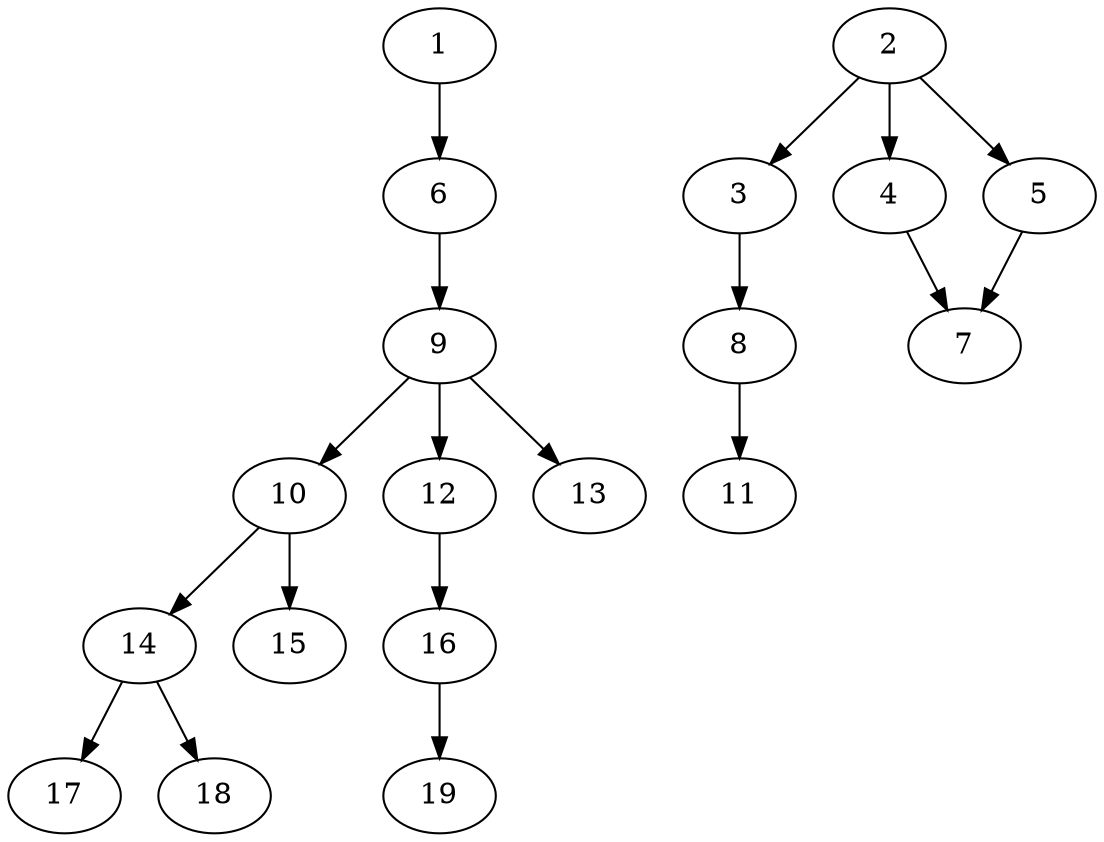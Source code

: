 // DAG (tier=1-easy, mode=data, n=19, ccr=0.309, fat=0.476, density=0.324, regular=0.674, jump=0.096, mindata=1048576, maxdata=8388608)
// DAG automatically generated by daggen at Sun Aug 24 16:33:33 2025
// /home/ermia/Project/Environments/daggen/bin/daggen --dot --ccr 0.309 --fat 0.476 --regular 0.674 --density 0.324 --jump 0.096 --mindata 1048576 --maxdata 8388608 -n 19 
digraph G {
  1 [size="175860181222934112", alpha="0.12", expect_size="87930090611467056"]
  1 -> 6 [size ="78496239976448"]
  2 [size="589902138962126080", alpha="0.14", expect_size="294951069481063040"]
  2 -> 3 [size ="360661901115392"]
  2 -> 4 [size ="360661901115392"]
  2 -> 5 [size ="360661901115392"]
  3 [size="1969934470481700", alpha="0.08", expect_size="984967235240850"]
  3 -> 8 [size ="43607339827200"]
  4 [size="140680696044648923136", alpha="0.14", expect_size="70340348022324461568"]
  4 -> 7 [size ="216394553622528"]
  5 [size="127284633425705520", alpha="0.14", expect_size="63642316712852760"]
  5 -> 7 [size ="154240865533952"]
  6 [size="189340011147362432", alpha="0.06", expect_size="94670005573681216"]
  6 -> 9 [size ="355073301413888"]
  7 [size="567676715314544902144", alpha="0.07", expect_size="283838357657272451072"]
  8 [size="108377414192578166784", alpha="0.16", expect_size="54188707096289083392"]
  8 -> 11 [size ="181851062796288"]
  9 [size="29896542610433560", alpha="0.15", expect_size="14948271305216780"]
  9 -> 10 [size ="556645511856128"]
  9 -> 12 [size ="556645511856128"]
  9 -> 13 [size ="556645511856128"]
  10 [size="5355848571895057", alpha="0.10", expect_size="2677924285947528"]
  10 -> 14 [size ="91241245048832"]
  10 -> 15 [size ="91241245048832"]
  11 [size="5446546340583649", alpha="0.03", expect_size="2723273170291824"]
  12 [size="562218322922307584000", alpha="0.09", expect_size="281109161461153792000"]
  12 -> 16 [size ="544954174668800"]
  13 [size="32173938260190429184", alpha="0.01", expect_size="16086969130095214592"]
  14 [size="19532917482979328000", alpha="0.04", expect_size="9766458741489664000"]
  14 -> 17 [size ="58023162675200"]
  14 -> 18 [size ="58023162675200"]
  15 [size="25557981613431812", alpha="0.12", expect_size="12778990806715906"]
  16 [size="168512722940058402816", alpha="0.12", expect_size="84256361470029201408"]
  16 -> 19 [size ="244068529471488"]
  17 [size="1025059078878842368", alpha="0.04", expect_size="512529539439421184"]
  18 [size="14579223362182036", alpha="0.04", expect_size="7289611681091018"]
  19 [size="1203053362949469", alpha="0.02", expect_size="601526681474734"]
}